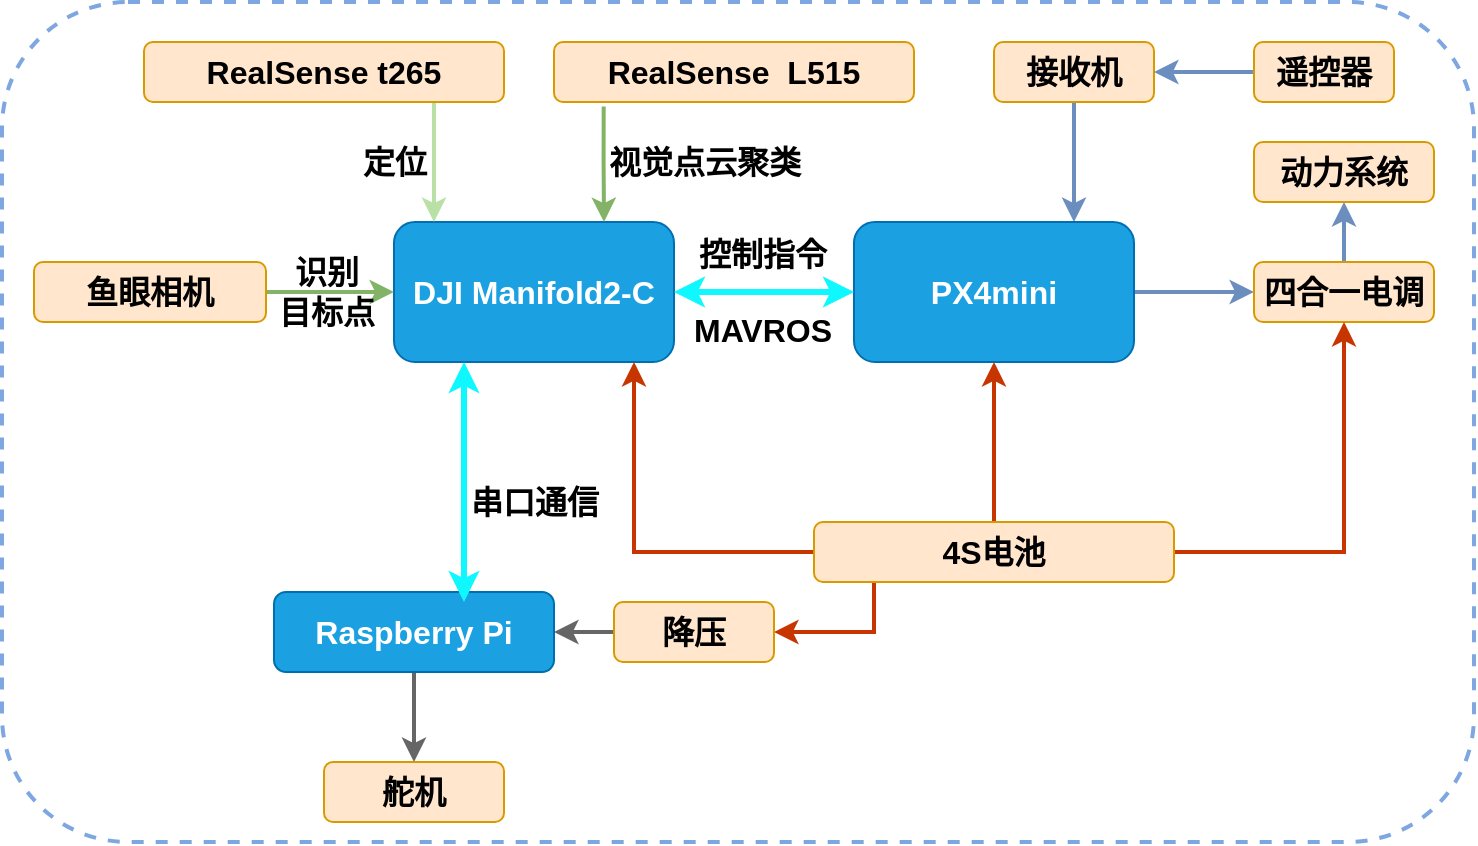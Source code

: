 <mxfile version="17.1.2" type="github">
  <diagram id="yomELMWYeyq5N0NG1Ylf" name="Page-1">
    <mxGraphModel dx="1038" dy="585" grid="1" gridSize="10" guides="1" tooltips="1" connect="1" arrows="1" fold="1" page="1" pageScale="1" pageWidth="827" pageHeight="1169" math="0" shadow="0">
      <root>
        <mxCell id="0" />
        <mxCell id="1" parent="0" />
        <mxCell id="0zzU7V9C4Hx5fTkg0NLd-8" value="" style="rounded=1;whiteSpace=wrap;html=1;fontSize=16;fontColor=#FFFFFF;fillColor=none;gradientColor=#ffffff;dashed=1;strokeWidth=2;strokeColor=#7EA6E0;" parent="1" vertex="1">
          <mxGeometry x="34" y="80" width="736" height="420" as="geometry" />
        </mxCell>
        <mxCell id="0zzU7V9C4Hx5fTkg0NLd-1" value="DJI Manifold2-C" style="rounded=1;whiteSpace=wrap;html=1;fillColor=#1ba1e2;strokeColor=#006EAF;horizontal=1;fontSize=16;fontColor=#ffffff;fontStyle=1" parent="1" vertex="1">
          <mxGeometry x="230" y="190" width="140" height="70" as="geometry" />
        </mxCell>
        <mxCell id="0zzU7V9C4Hx5fTkg0NLd-3" style="edgeStyle=orthogonalEdgeStyle;rounded=0;orthogonalLoop=1;jettySize=auto;html=1;fontSize=16;fontColor=#FFFFFF;strokeColor=#B9E0A5;strokeWidth=2;" parent="1" source="0zzU7V9C4Hx5fTkg0NLd-2" edge="1">
          <mxGeometry relative="1" as="geometry">
            <mxPoint x="250" y="190" as="targetPoint" />
            <Array as="points">
              <mxPoint x="250" y="190" />
            </Array>
          </mxGeometry>
        </mxCell>
        <mxCell id="0zzU7V9C4Hx5fTkg0NLd-2" value="&lt;font color=&quot;#000000&quot;&gt;RealSense t265&lt;/font&gt;" style="rounded=1;whiteSpace=wrap;html=1;fontSize=16;fillColor=#ffe6cc;strokeColor=#d79b00;fontStyle=1" parent="1" vertex="1">
          <mxGeometry x="105" y="100" width="180" height="30" as="geometry" />
        </mxCell>
        <mxCell id="dYPsJ9rliSCnSGCHFPgP-3" value="" style="edgeStyle=orthogonalEdgeStyle;rounded=0;orthogonalLoop=1;jettySize=auto;html=1;strokeWidth=2;fillColor=#dae8fc;strokeColor=#6c8ebf;" parent="1" source="0zzU7V9C4Hx5fTkg0NLd-9" target="0zzU7V9C4Hx5fTkg0NLd-10" edge="1">
          <mxGeometry relative="1" as="geometry">
            <Array as="points">
              <mxPoint x="570" y="180" />
              <mxPoint x="570" y="180" />
            </Array>
          </mxGeometry>
        </mxCell>
        <mxCell id="0zzU7V9C4Hx5fTkg0NLd-9" value="&lt;font color=&quot;#000000&quot;&gt;接收机&lt;/font&gt;" style="rounded=1;whiteSpace=wrap;html=1;fontSize=16;fillColor=#ffe6cc;strokeColor=#d79b00;fontStyle=1" parent="1" vertex="1">
          <mxGeometry x="530" y="100" width="80" height="30" as="geometry" />
        </mxCell>
        <mxCell id="dYPsJ9rliSCnSGCHFPgP-6" value="" style="edgeStyle=orthogonalEdgeStyle;rounded=0;orthogonalLoop=1;jettySize=auto;html=1;strokeWidth=2;entryX=0;entryY=0.5;entryDx=0;entryDy=0;fillColor=#dae8fc;strokeColor=#6c8ebf;" parent="1" source="0zzU7V9C4Hx5fTkg0NLd-10" target="dYPsJ9rliSCnSGCHFPgP-4" edge="1">
          <mxGeometry relative="1" as="geometry" />
        </mxCell>
        <mxCell id="0zzU7V9C4Hx5fTkg0NLd-10" value="PX4mini" style="rounded=1;whiteSpace=wrap;html=1;fillColor=#1ba1e2;strokeColor=#006EAF;horizontal=1;fontSize=16;fontColor=#ffffff;fontStyle=1" parent="1" vertex="1">
          <mxGeometry x="460" y="190" width="140" height="70" as="geometry" />
        </mxCell>
        <mxCell id="0zzU7V9C4Hx5fTkg0NLd-12" value="" style="endArrow=classic;startArrow=classic;html=1;rounded=0;fontSize=16;fontColor=#000000;strokeColor=#0FF7FF;entryX=0;entryY=0.5;entryDx=0;entryDy=0;exitX=1;exitY=0.5;exitDx=0;exitDy=0;spacing=4;strokeWidth=3;" parent="1" source="0zzU7V9C4Hx5fTkg0NLd-1" target="0zzU7V9C4Hx5fTkg0NLd-10" edge="1">
          <mxGeometry width="50" height="50" relative="1" as="geometry">
            <mxPoint x="390" y="330" as="sourcePoint" />
            <mxPoint x="440" y="280" as="targetPoint" />
            <Array as="points" />
          </mxGeometry>
        </mxCell>
        <mxCell id="0zzU7V9C4Hx5fTkg0NLd-13" value="控制指令&lt;br&gt;&lt;br&gt;MAVROS" style="text;html=1;resizable=0;autosize=1;align=center;verticalAlign=middle;points=[];fillColor=none;strokeColor=none;rounded=0;dashed=1;fontSize=16;fontColor=#000000;fontStyle=1" parent="1" vertex="1">
          <mxGeometry x="374" y="195" width="80" height="60" as="geometry" />
        </mxCell>
        <mxCell id="dYPsJ9rliSCnSGCHFPgP-2" value="" style="edgeStyle=orthogonalEdgeStyle;rounded=0;orthogonalLoop=1;jettySize=auto;html=1;fillColor=#dae8fc;strokeColor=#6c8ebf;strokeWidth=2;" parent="1" source="dYPsJ9rliSCnSGCHFPgP-1" target="0zzU7V9C4Hx5fTkg0NLd-9" edge="1">
          <mxGeometry relative="1" as="geometry" />
        </mxCell>
        <mxCell id="dYPsJ9rliSCnSGCHFPgP-1" value="&lt;font color=&quot;#000000&quot;&gt;遥控器&lt;/font&gt;" style="rounded=1;whiteSpace=wrap;html=1;fontSize=16;fillColor=#ffe6cc;strokeColor=#d79b00;fontStyle=1" parent="1" vertex="1">
          <mxGeometry x="660" y="100" width="70" height="30" as="geometry" />
        </mxCell>
        <mxCell id="dYPsJ9rliSCnSGCHFPgP-7" value="" style="edgeStyle=orthogonalEdgeStyle;rounded=0;orthogonalLoop=1;jettySize=auto;html=1;strokeWidth=2;fillColor=#dae8fc;strokeColor=#6c8ebf;" parent="1" source="dYPsJ9rliSCnSGCHFPgP-4" target="dYPsJ9rliSCnSGCHFPgP-5" edge="1">
          <mxGeometry relative="1" as="geometry" />
        </mxCell>
        <mxCell id="dYPsJ9rliSCnSGCHFPgP-4" value="&lt;font color=&quot;#000000&quot;&gt;四合一电调&lt;/font&gt;" style="rounded=1;whiteSpace=wrap;html=1;fontSize=16;fillColor=#ffe6cc;strokeColor=#d79b00;fontStyle=1" parent="1" vertex="1">
          <mxGeometry x="660" y="210" width="90" height="30" as="geometry" />
        </mxCell>
        <mxCell id="dYPsJ9rliSCnSGCHFPgP-5" value="&lt;font color=&quot;#000000&quot;&gt;动力系统&lt;br&gt;&lt;/font&gt;" style="rounded=1;whiteSpace=wrap;html=1;fontSize=16;fillColor=#ffe6cc;strokeColor=#d79b00;fontStyle=1" parent="1" vertex="1">
          <mxGeometry x="660" y="150" width="90" height="30" as="geometry" />
        </mxCell>
        <mxCell id="dYPsJ9rliSCnSGCHFPgP-11" value="" style="edgeStyle=orthogonalEdgeStyle;rounded=0;orthogonalLoop=1;jettySize=auto;html=1;strokeWidth=2;entryX=0.5;entryY=1;entryDx=0;entryDy=0;fillColor=#fa6800;strokeColor=#C73500;" parent="1" source="dYPsJ9rliSCnSGCHFPgP-8" target="0zzU7V9C4Hx5fTkg0NLd-10" edge="1">
          <mxGeometry relative="1" as="geometry" />
        </mxCell>
        <mxCell id="dYPsJ9rliSCnSGCHFPgP-14" style="edgeStyle=orthogonalEdgeStyle;rounded=0;orthogonalLoop=1;jettySize=auto;html=1;strokeWidth=2;entryX=0.5;entryY=1;entryDx=0;entryDy=0;fillColor=#fa6800;strokeColor=#C73500;" parent="1" source="dYPsJ9rliSCnSGCHFPgP-8" target="dYPsJ9rliSCnSGCHFPgP-4" edge="1">
          <mxGeometry relative="1" as="geometry" />
        </mxCell>
        <mxCell id="dYPsJ9rliSCnSGCHFPgP-15" style="edgeStyle=orthogonalEdgeStyle;rounded=0;orthogonalLoop=1;jettySize=auto;html=1;strokeWidth=2;fillColor=#fa6800;strokeColor=#C73500;" parent="1" source="dYPsJ9rliSCnSGCHFPgP-8" target="0zzU7V9C4Hx5fTkg0NLd-1" edge="1">
          <mxGeometry relative="1" as="geometry">
            <Array as="points">
              <mxPoint x="350" y="355" />
            </Array>
          </mxGeometry>
        </mxCell>
        <mxCell id="dYPsJ9rliSCnSGCHFPgP-19" style="edgeStyle=orthogonalEdgeStyle;rounded=0;orthogonalLoop=1;jettySize=auto;html=1;entryX=1;entryY=0.5;entryDx=0;entryDy=0;strokeWidth=2;fillColor=#fa6800;strokeColor=#C73500;" parent="1" source="dYPsJ9rliSCnSGCHFPgP-8" target="dYPsJ9rliSCnSGCHFPgP-17" edge="1">
          <mxGeometry relative="1" as="geometry">
            <Array as="points">
              <mxPoint x="470" y="395" />
            </Array>
          </mxGeometry>
        </mxCell>
        <mxCell id="dYPsJ9rliSCnSGCHFPgP-8" value="4S电池" style="rounded=1;whiteSpace=wrap;html=1;fontSize=16;fillColor=#ffe6cc;strokeColor=#d79b00;fontStyle=1" parent="1" vertex="1">
          <mxGeometry x="440" y="340" width="180" height="30" as="geometry" />
        </mxCell>
        <mxCell id="dYPsJ9rliSCnSGCHFPgP-35" value="" style="edgeStyle=orthogonalEdgeStyle;rounded=0;orthogonalLoop=1;jettySize=auto;html=1;strokeWidth=2;entryX=0.75;entryY=0;entryDx=0;entryDy=0;exitX=0.138;exitY=1.073;exitDx=0;exitDy=0;exitPerimeter=0;fillColor=#d5e8d4;strokeColor=#82b366;" parent="1" source="dYPsJ9rliSCnSGCHFPgP-16" target="0zzU7V9C4Hx5fTkg0NLd-1" edge="1">
          <mxGeometry relative="1" as="geometry" />
        </mxCell>
        <mxCell id="dYPsJ9rliSCnSGCHFPgP-16" value="&lt;font color=&quot;#000000&quot;&gt;RealSense&amp;nbsp; L515&lt;/font&gt;" style="rounded=1;whiteSpace=wrap;html=1;fontSize=16;fillColor=#ffe6cc;strokeColor=#d79b00;fontStyle=1" parent="1" vertex="1">
          <mxGeometry x="310" y="100" width="180" height="30" as="geometry" />
        </mxCell>
        <mxCell id="dYPsJ9rliSCnSGCHFPgP-25" value="" style="edgeStyle=orthogonalEdgeStyle;rounded=0;orthogonalLoop=1;jettySize=auto;html=1;strokeWidth=2;fillColor=#f5f5f5;strokeColor=#666666;" parent="1" source="dYPsJ9rliSCnSGCHFPgP-17" target="dYPsJ9rliSCnSGCHFPgP-20" edge="1">
          <mxGeometry relative="1" as="geometry" />
        </mxCell>
        <mxCell id="dYPsJ9rliSCnSGCHFPgP-17" value="降压" style="rounded=1;whiteSpace=wrap;html=1;fontSize=16;fillColor=#ffe6cc;strokeColor=#d79b00;fontStyle=1" parent="1" vertex="1">
          <mxGeometry x="340" y="380" width="80" height="30" as="geometry" />
        </mxCell>
        <mxCell id="dYPsJ9rliSCnSGCHFPgP-22" value="" style="edgeStyle=orthogonalEdgeStyle;rounded=0;orthogonalLoop=1;jettySize=auto;html=1;strokeWidth=2;fillColor=#f5f5f5;strokeColor=#666666;" parent="1" source="dYPsJ9rliSCnSGCHFPgP-20" target="dYPsJ9rliSCnSGCHFPgP-21" edge="1">
          <mxGeometry relative="1" as="geometry" />
        </mxCell>
        <mxCell id="dYPsJ9rliSCnSGCHFPgP-20" value="Raspberry Pi" style="rounded=1;whiteSpace=wrap;html=1;fillColor=#1ba1e2;strokeColor=#006EAF;horizontal=1;fontSize=16;fontColor=#ffffff;fontStyle=1" parent="1" vertex="1">
          <mxGeometry x="170" y="375" width="140" height="40" as="geometry" />
        </mxCell>
        <mxCell id="dYPsJ9rliSCnSGCHFPgP-21" value="舵机" style="rounded=1;whiteSpace=wrap;html=1;fontSize=16;fillColor=#ffe6cc;strokeColor=#d79b00;fontStyle=1" parent="1" vertex="1">
          <mxGeometry x="195" y="460" width="90" height="30" as="geometry" />
        </mxCell>
        <mxCell id="dYPsJ9rliSCnSGCHFPgP-27" value="" style="endArrow=classic;startArrow=classic;html=1;rounded=0;fontSize=16;fontColor=#000000;strokeColor=#0FF7FF;exitX=0.25;exitY=1;exitDx=0;exitDy=0;spacing=4;strokeWidth=3;" parent="1" source="0zzU7V9C4Hx5fTkg0NLd-1" edge="1">
          <mxGeometry width="50" height="50" relative="1" as="geometry">
            <mxPoint x="210" y="310" as="sourcePoint" />
            <mxPoint x="265" y="380" as="targetPoint" />
            <Array as="points" />
          </mxGeometry>
        </mxCell>
        <mxCell id="dYPsJ9rliSCnSGCHFPgP-28" value="串口通信" style="text;html=1;resizable=0;autosize=1;align=center;verticalAlign=middle;points=[];fillColor=none;strokeColor=none;rounded=0;dashed=1;fontSize=16;fontColor=#000000;fontStyle=1;horizontal=1;" parent="1" vertex="1">
          <mxGeometry x="260" y="320" width="80" height="20" as="geometry" />
        </mxCell>
        <mxCell id="dYPsJ9rliSCnSGCHFPgP-33" value="" style="edgeStyle=orthogonalEdgeStyle;rounded=0;orthogonalLoop=1;jettySize=auto;html=1;strokeWidth=2;fillColor=#d5e8d4;strokeColor=#82b366;" parent="1" source="dYPsJ9rliSCnSGCHFPgP-32" target="0zzU7V9C4Hx5fTkg0NLd-1" edge="1">
          <mxGeometry relative="1" as="geometry" />
        </mxCell>
        <mxCell id="dYPsJ9rliSCnSGCHFPgP-32" value="鱼眼相机" style="rounded=1;whiteSpace=wrap;html=1;fontSize=16;fillColor=#ffe6cc;strokeColor=#d79b00;fontStyle=1" parent="1" vertex="1">
          <mxGeometry x="50" y="210" width="116" height="30" as="geometry" />
        </mxCell>
        <mxCell id="dYPsJ9rliSCnSGCHFPgP-36" value="&lt;b style=&quot;font-size: 16px;&quot;&gt;定位&lt;/b&gt;" style="text;html=1;resizable=0;autosize=1;align=center;verticalAlign=middle;points=[];fillColor=none;strokeColor=none;rounded=0;fontSize=16;" parent="1" vertex="1">
          <mxGeometry x="205" y="150" width="50" height="20" as="geometry" />
        </mxCell>
        <mxCell id="dYPsJ9rliSCnSGCHFPgP-37" value="&lt;b style=&quot;font-size: 16px&quot;&gt;视觉点云聚类&lt;/b&gt;" style="text;html=1;resizable=0;autosize=1;align=center;verticalAlign=middle;points=[];fillColor=none;strokeColor=none;rounded=0;fontSize=16;" parent="1" vertex="1">
          <mxGeometry x="330" y="150" width="110" height="20" as="geometry" />
        </mxCell>
        <mxCell id="dYPsJ9rliSCnSGCHFPgP-38" value="&lt;b style=&quot;font-size: 16px&quot;&gt;识别&lt;br&gt;目标点&lt;/b&gt;" style="text;html=1;resizable=0;autosize=1;align=center;verticalAlign=middle;points=[];fillColor=none;strokeColor=none;rounded=0;fontSize=16;" parent="1" vertex="1">
          <mxGeometry x="166" y="205" width="60" height="40" as="geometry" />
        </mxCell>
      </root>
    </mxGraphModel>
  </diagram>
</mxfile>
